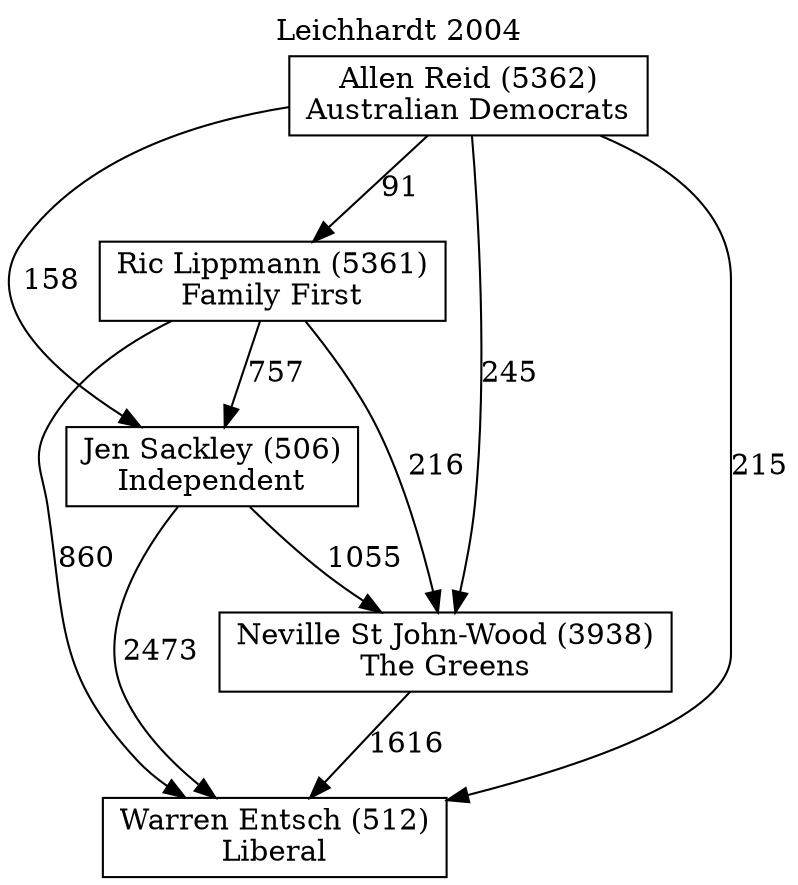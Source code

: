 // House preference flow
digraph "Warren Entsch (512)_Leichhardt_2004" {
	graph [label="Leichhardt 2004" labelloc=t mclimit=10]
	node [shape=box]
	"Warren Entsch (512)" [label="Warren Entsch (512)
Liberal"]
	"Neville St John-Wood (3938)" [label="Neville St John-Wood (3938)
The Greens"]
	"Jen Sackley (506)" [label="Jen Sackley (506)
Independent"]
	"Ric Lippmann (5361)" [label="Ric Lippmann (5361)
Family First"]
	"Allen Reid (5362)" [label="Allen Reid (5362)
Australian Democrats"]
	"Neville St John-Wood (3938)" -> "Warren Entsch (512)" [label=1616]
	"Jen Sackley (506)" -> "Neville St John-Wood (3938)" [label=1055]
	"Ric Lippmann (5361)" -> "Jen Sackley (506)" [label=757]
	"Allen Reid (5362)" -> "Ric Lippmann (5361)" [label=91]
	"Jen Sackley (506)" -> "Warren Entsch (512)" [label=2473]
	"Ric Lippmann (5361)" -> "Warren Entsch (512)" [label=860]
	"Allen Reid (5362)" -> "Warren Entsch (512)" [label=215]
	"Allen Reid (5362)" -> "Jen Sackley (506)" [label=158]
	"Ric Lippmann (5361)" -> "Neville St John-Wood (3938)" [label=216]
	"Allen Reid (5362)" -> "Neville St John-Wood (3938)" [label=245]
}
